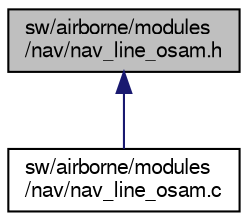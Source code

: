 digraph "sw/airborne/modules/nav/nav_line_osam.h"
{
  edge [fontname="FreeSans",fontsize="10",labelfontname="FreeSans",labelfontsize="10"];
  node [fontname="FreeSans",fontsize="10",shape=record];
  Node1 [label="sw/airborne/modules\l/nav/nav_line_osam.h",height=0.2,width=0.4,color="black", fillcolor="grey75", style="filled", fontcolor="black"];
  Node1 -> Node2 [dir="back",color="midnightblue",fontsize="10",style="solid",fontname="FreeSans"];
  Node2 [label="sw/airborne/modules\l/nav/nav_line_osam.c",height=0.2,width=0.4,color="black", fillcolor="white", style="filled",URL="$nav__line__osam_8c.html",tooltip="Flight line from OSAM advanced navigation routines. "];
}
